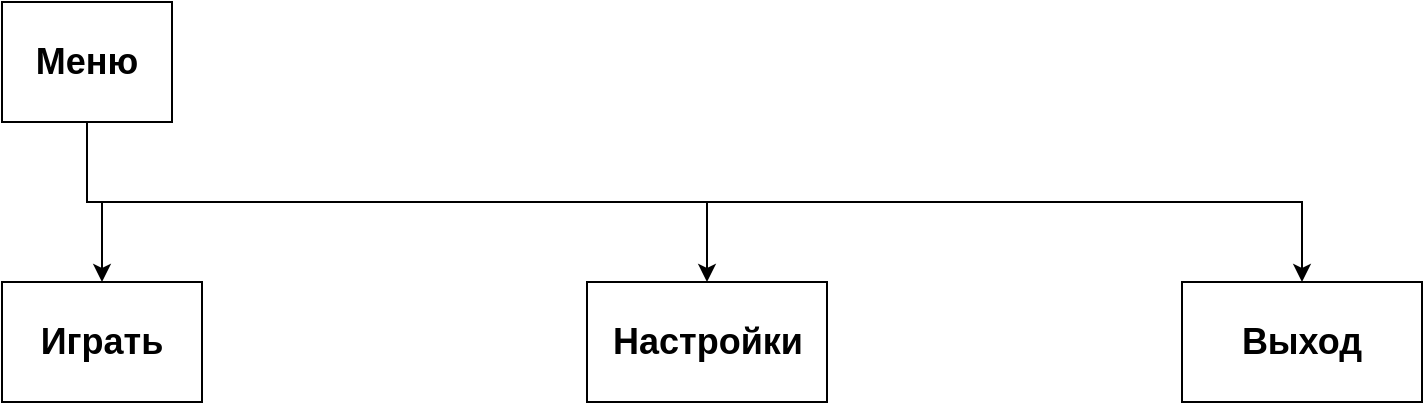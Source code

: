 <mxfile version="25.0.2" pages="2">
  <diagram name="Страница — 1" id="qw-DSLeI6GunQIgZfYl5">
    <mxGraphModel dx="1420" dy="1075" grid="1" gridSize="10" guides="1" tooltips="1" connect="1" arrows="1" fold="1" page="0" pageScale="1" pageWidth="100" pageHeight="100" background="none" math="0" shadow="0">
      <root>
        <mxCell id="0" />
        <mxCell id="1" parent="0" />
        <mxCell id="q3pWi0gGCf8ojm1Dorff-1" style="edgeStyle=orthogonalEdgeStyle;rounded=0;orthogonalLoop=1;jettySize=auto;html=1;exitX=0.5;exitY=1;exitDx=0;exitDy=0;entryX=0.5;entryY=0;entryDx=0;entryDy=0;" edge="1" parent="1" source="q3pWi0gGCf8ojm1Dorff-4" target="q3pWi0gGCf8ojm1Dorff-7">
          <mxGeometry relative="1" as="geometry" />
        </mxCell>
        <mxCell id="q3pWi0gGCf8ojm1Dorff-2" style="edgeStyle=orthogonalEdgeStyle;rounded=0;orthogonalLoop=1;jettySize=auto;html=1;exitX=0.5;exitY=1;exitDx=0;exitDy=0;" edge="1" parent="1" source="q3pWi0gGCf8ojm1Dorff-4" target="q3pWi0gGCf8ojm1Dorff-6">
          <mxGeometry relative="1" as="geometry" />
        </mxCell>
        <mxCell id="q3pWi0gGCf8ojm1Dorff-3" style="edgeStyle=orthogonalEdgeStyle;rounded=0;orthogonalLoop=1;jettySize=auto;html=1;exitX=0.5;exitY=1;exitDx=0;exitDy=0;entryX=0.5;entryY=0;entryDx=0;entryDy=0;" edge="1" parent="1" source="q3pWi0gGCf8ojm1Dorff-4" target="q3pWi0gGCf8ojm1Dorff-5">
          <mxGeometry relative="1" as="geometry" />
        </mxCell>
        <mxCell id="q3pWi0gGCf8ojm1Dorff-4" value="&lt;h2&gt;Меню&lt;/h2&gt;" style="whiteSpace=wrap;html=1;fillOpacity=100;imageHeight=24;" vertex="1" parent="1">
          <mxGeometry x="-60" y="-120" width="85" height="60" as="geometry" />
        </mxCell>
        <mxCell id="q3pWi0gGCf8ojm1Dorff-5" value="&lt;h2&gt;Настройки&lt;/h2&gt;" style="whiteSpace=wrap;html=1;" vertex="1" parent="1">
          <mxGeometry x="232.5" y="20" width="120" height="60" as="geometry" />
        </mxCell>
        <mxCell id="q3pWi0gGCf8ojm1Dorff-6" value="&lt;h2&gt;Выход&lt;/h2&gt;" style="rounded=0;whiteSpace=wrap;html=1;" vertex="1" parent="1">
          <mxGeometry x="530" y="20" width="120" height="60" as="geometry" />
        </mxCell>
        <mxCell id="q3pWi0gGCf8ojm1Dorff-7" value="&lt;h2&gt;Играть&lt;/h2&gt;" style="whiteSpace=wrap;html=1;" vertex="1" parent="1">
          <mxGeometry x="-60" y="20" width="100" height="60" as="geometry" />
        </mxCell>
      </root>
    </mxGraphModel>
  </diagram>
  <diagram id="hTQicx2PiQnAjLSxpXUh" name="Страница — 2">
    <mxGraphModel grid="1" page="0" gridSize="10" guides="1" tooltips="1" connect="1" arrows="1" fold="1" pageScale="1" pageWidth="100" pageHeight="100" math="0" shadow="0">
      <root>
        <mxCell id="0" />
        <mxCell id="1" parent="0" />
      </root>
    </mxGraphModel>
  </diagram>
</mxfile>
